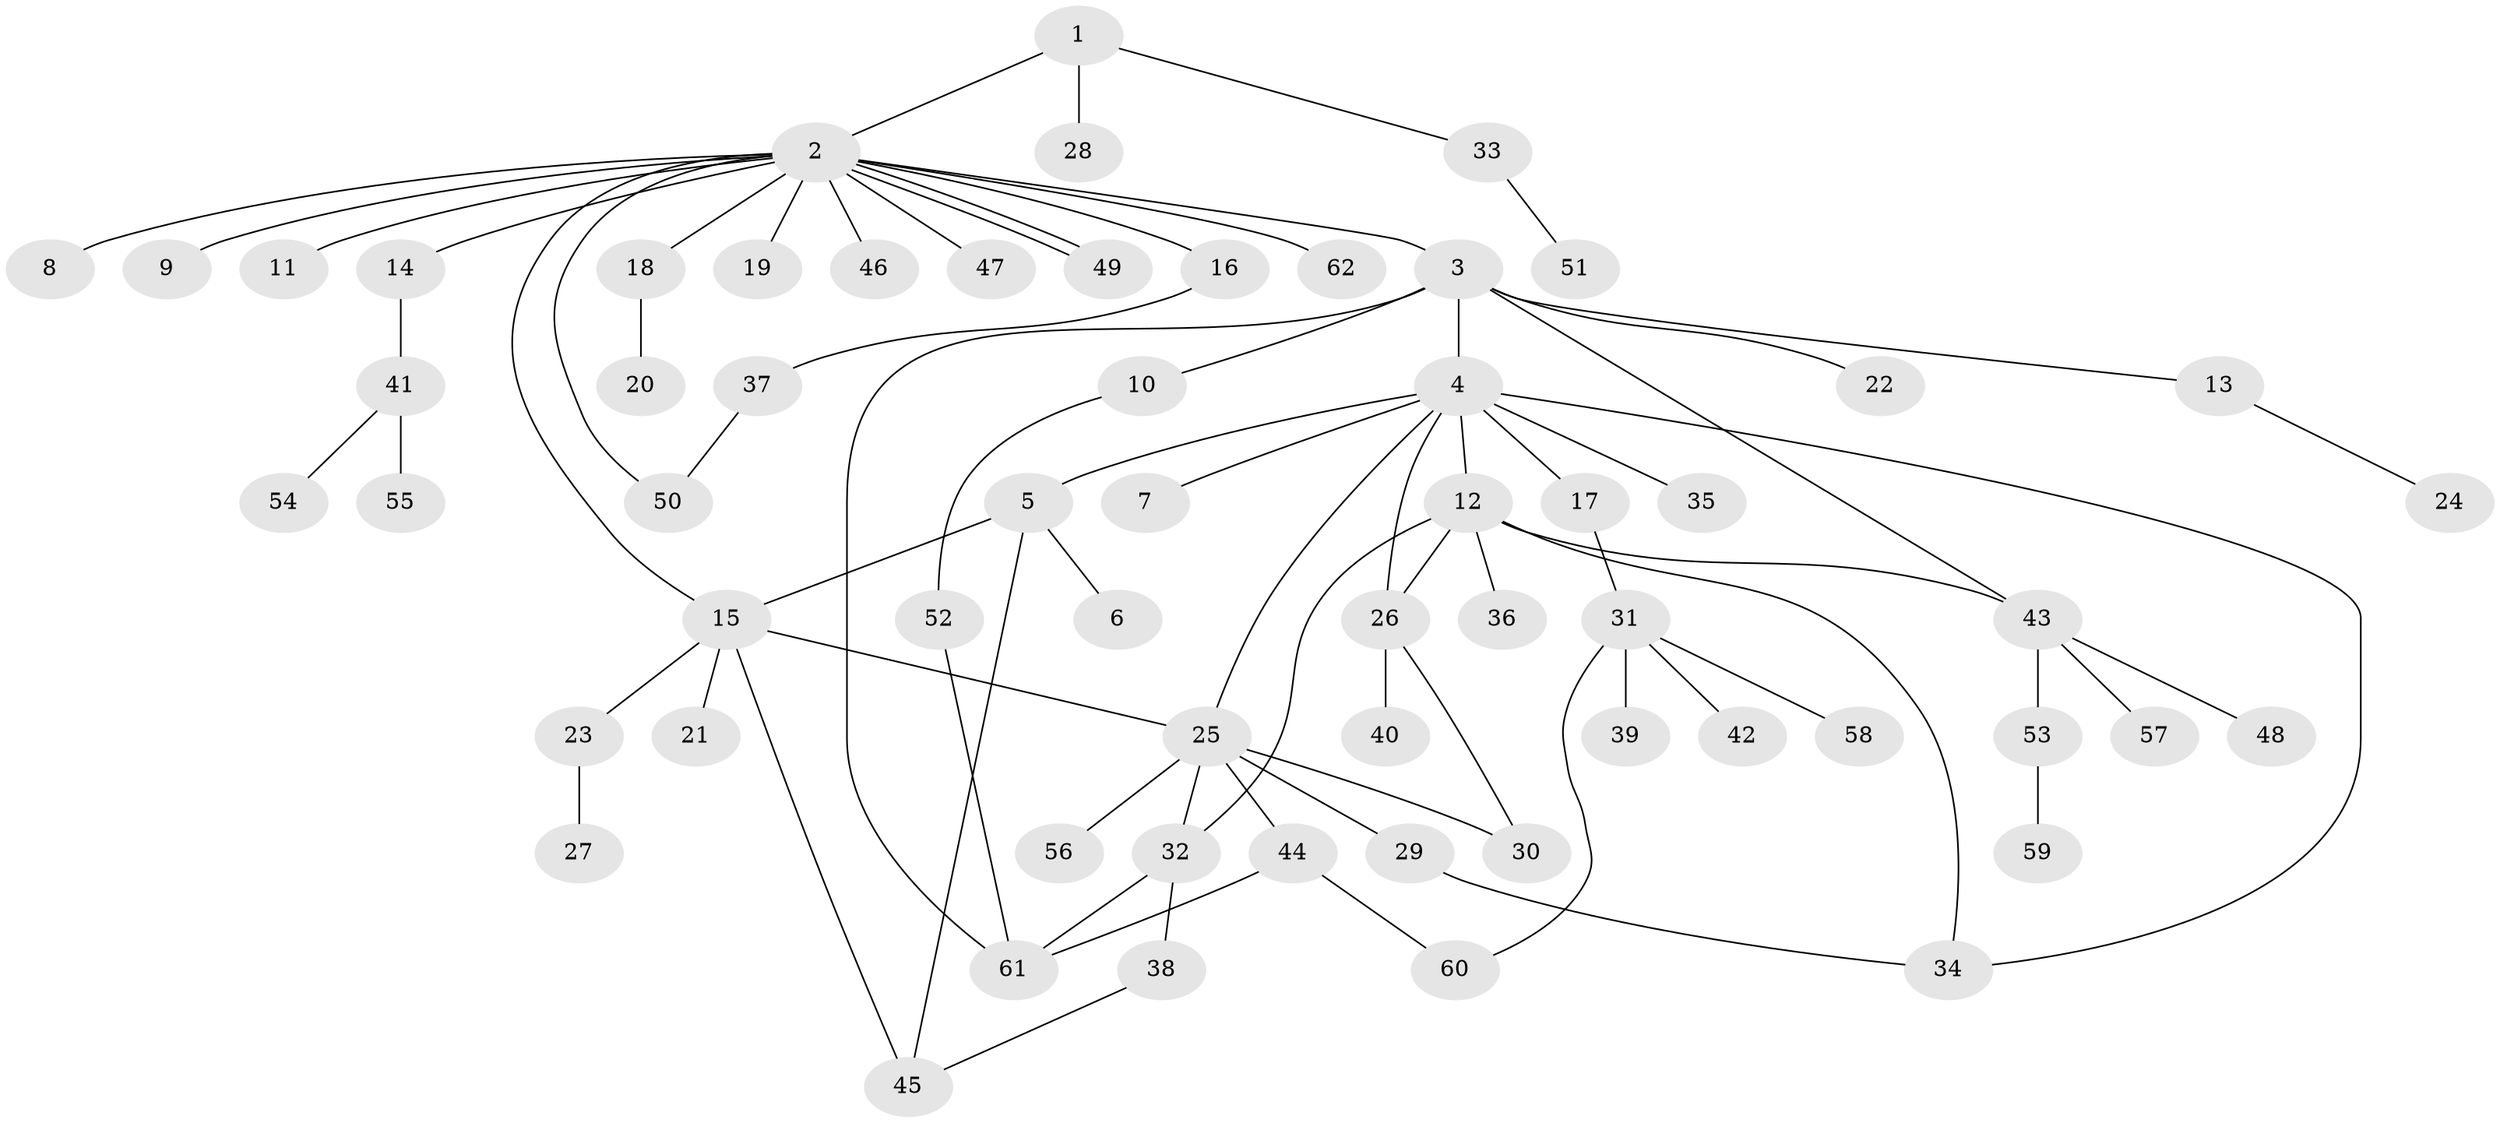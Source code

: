 // Generated by graph-tools (version 1.1) at 2025/26/03/09/25 03:26:09]
// undirected, 62 vertices, 77 edges
graph export_dot {
graph [start="1"]
  node [color=gray90,style=filled];
  1;
  2;
  3;
  4;
  5;
  6;
  7;
  8;
  9;
  10;
  11;
  12;
  13;
  14;
  15;
  16;
  17;
  18;
  19;
  20;
  21;
  22;
  23;
  24;
  25;
  26;
  27;
  28;
  29;
  30;
  31;
  32;
  33;
  34;
  35;
  36;
  37;
  38;
  39;
  40;
  41;
  42;
  43;
  44;
  45;
  46;
  47;
  48;
  49;
  50;
  51;
  52;
  53;
  54;
  55;
  56;
  57;
  58;
  59;
  60;
  61;
  62;
  1 -- 2;
  1 -- 28;
  1 -- 33;
  2 -- 3;
  2 -- 8;
  2 -- 9;
  2 -- 11;
  2 -- 14;
  2 -- 15;
  2 -- 16;
  2 -- 18;
  2 -- 19;
  2 -- 46;
  2 -- 47;
  2 -- 49;
  2 -- 49;
  2 -- 50;
  2 -- 62;
  3 -- 4;
  3 -- 10;
  3 -- 13;
  3 -- 22;
  3 -- 43;
  3 -- 61;
  4 -- 5;
  4 -- 7;
  4 -- 12;
  4 -- 17;
  4 -- 25;
  4 -- 26;
  4 -- 34;
  4 -- 35;
  5 -- 6;
  5 -- 15;
  5 -- 45;
  10 -- 52;
  12 -- 26;
  12 -- 32;
  12 -- 34;
  12 -- 36;
  12 -- 43;
  13 -- 24;
  14 -- 41;
  15 -- 21;
  15 -- 23;
  15 -- 25;
  15 -- 45;
  16 -- 37;
  17 -- 31;
  18 -- 20;
  23 -- 27;
  25 -- 29;
  25 -- 30;
  25 -- 32;
  25 -- 44;
  25 -- 56;
  26 -- 30;
  26 -- 40;
  29 -- 34;
  31 -- 39;
  31 -- 42;
  31 -- 58;
  31 -- 60;
  32 -- 38;
  32 -- 61;
  33 -- 51;
  37 -- 50;
  38 -- 45;
  41 -- 54;
  41 -- 55;
  43 -- 48;
  43 -- 53;
  43 -- 57;
  44 -- 60;
  44 -- 61;
  52 -- 61;
  53 -- 59;
}
